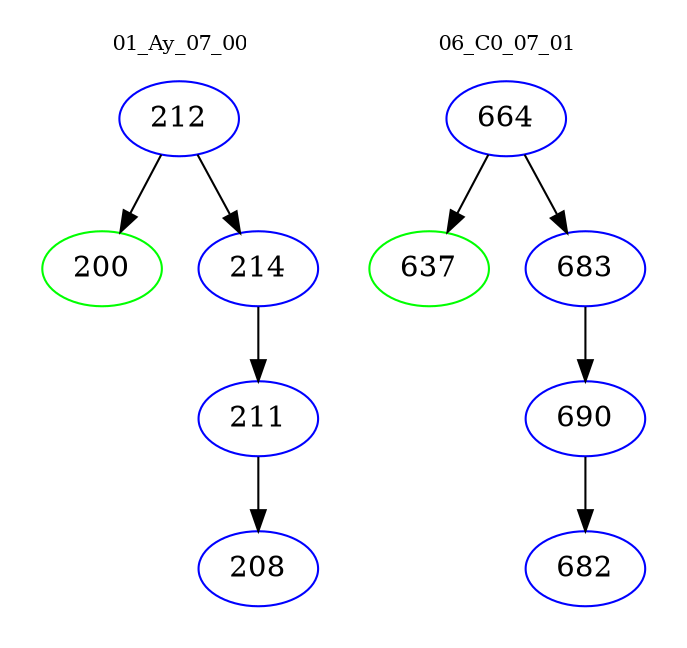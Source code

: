 digraph{
subgraph cluster_0 {
color = white
label = "01_Ay_07_00";
fontsize=10;
T0_212 [label="212", color="blue"]
T0_212 -> T0_200 [color="black"]
T0_200 [label="200", color="green"]
T0_212 -> T0_214 [color="black"]
T0_214 [label="214", color="blue"]
T0_214 -> T0_211 [color="black"]
T0_211 [label="211", color="blue"]
T0_211 -> T0_208 [color="black"]
T0_208 [label="208", color="blue"]
}
subgraph cluster_1 {
color = white
label = "06_C0_07_01";
fontsize=10;
T1_664 [label="664", color="blue"]
T1_664 -> T1_637 [color="black"]
T1_637 [label="637", color="green"]
T1_664 -> T1_683 [color="black"]
T1_683 [label="683", color="blue"]
T1_683 -> T1_690 [color="black"]
T1_690 [label="690", color="blue"]
T1_690 -> T1_682 [color="black"]
T1_682 [label="682", color="blue"]
}
}
